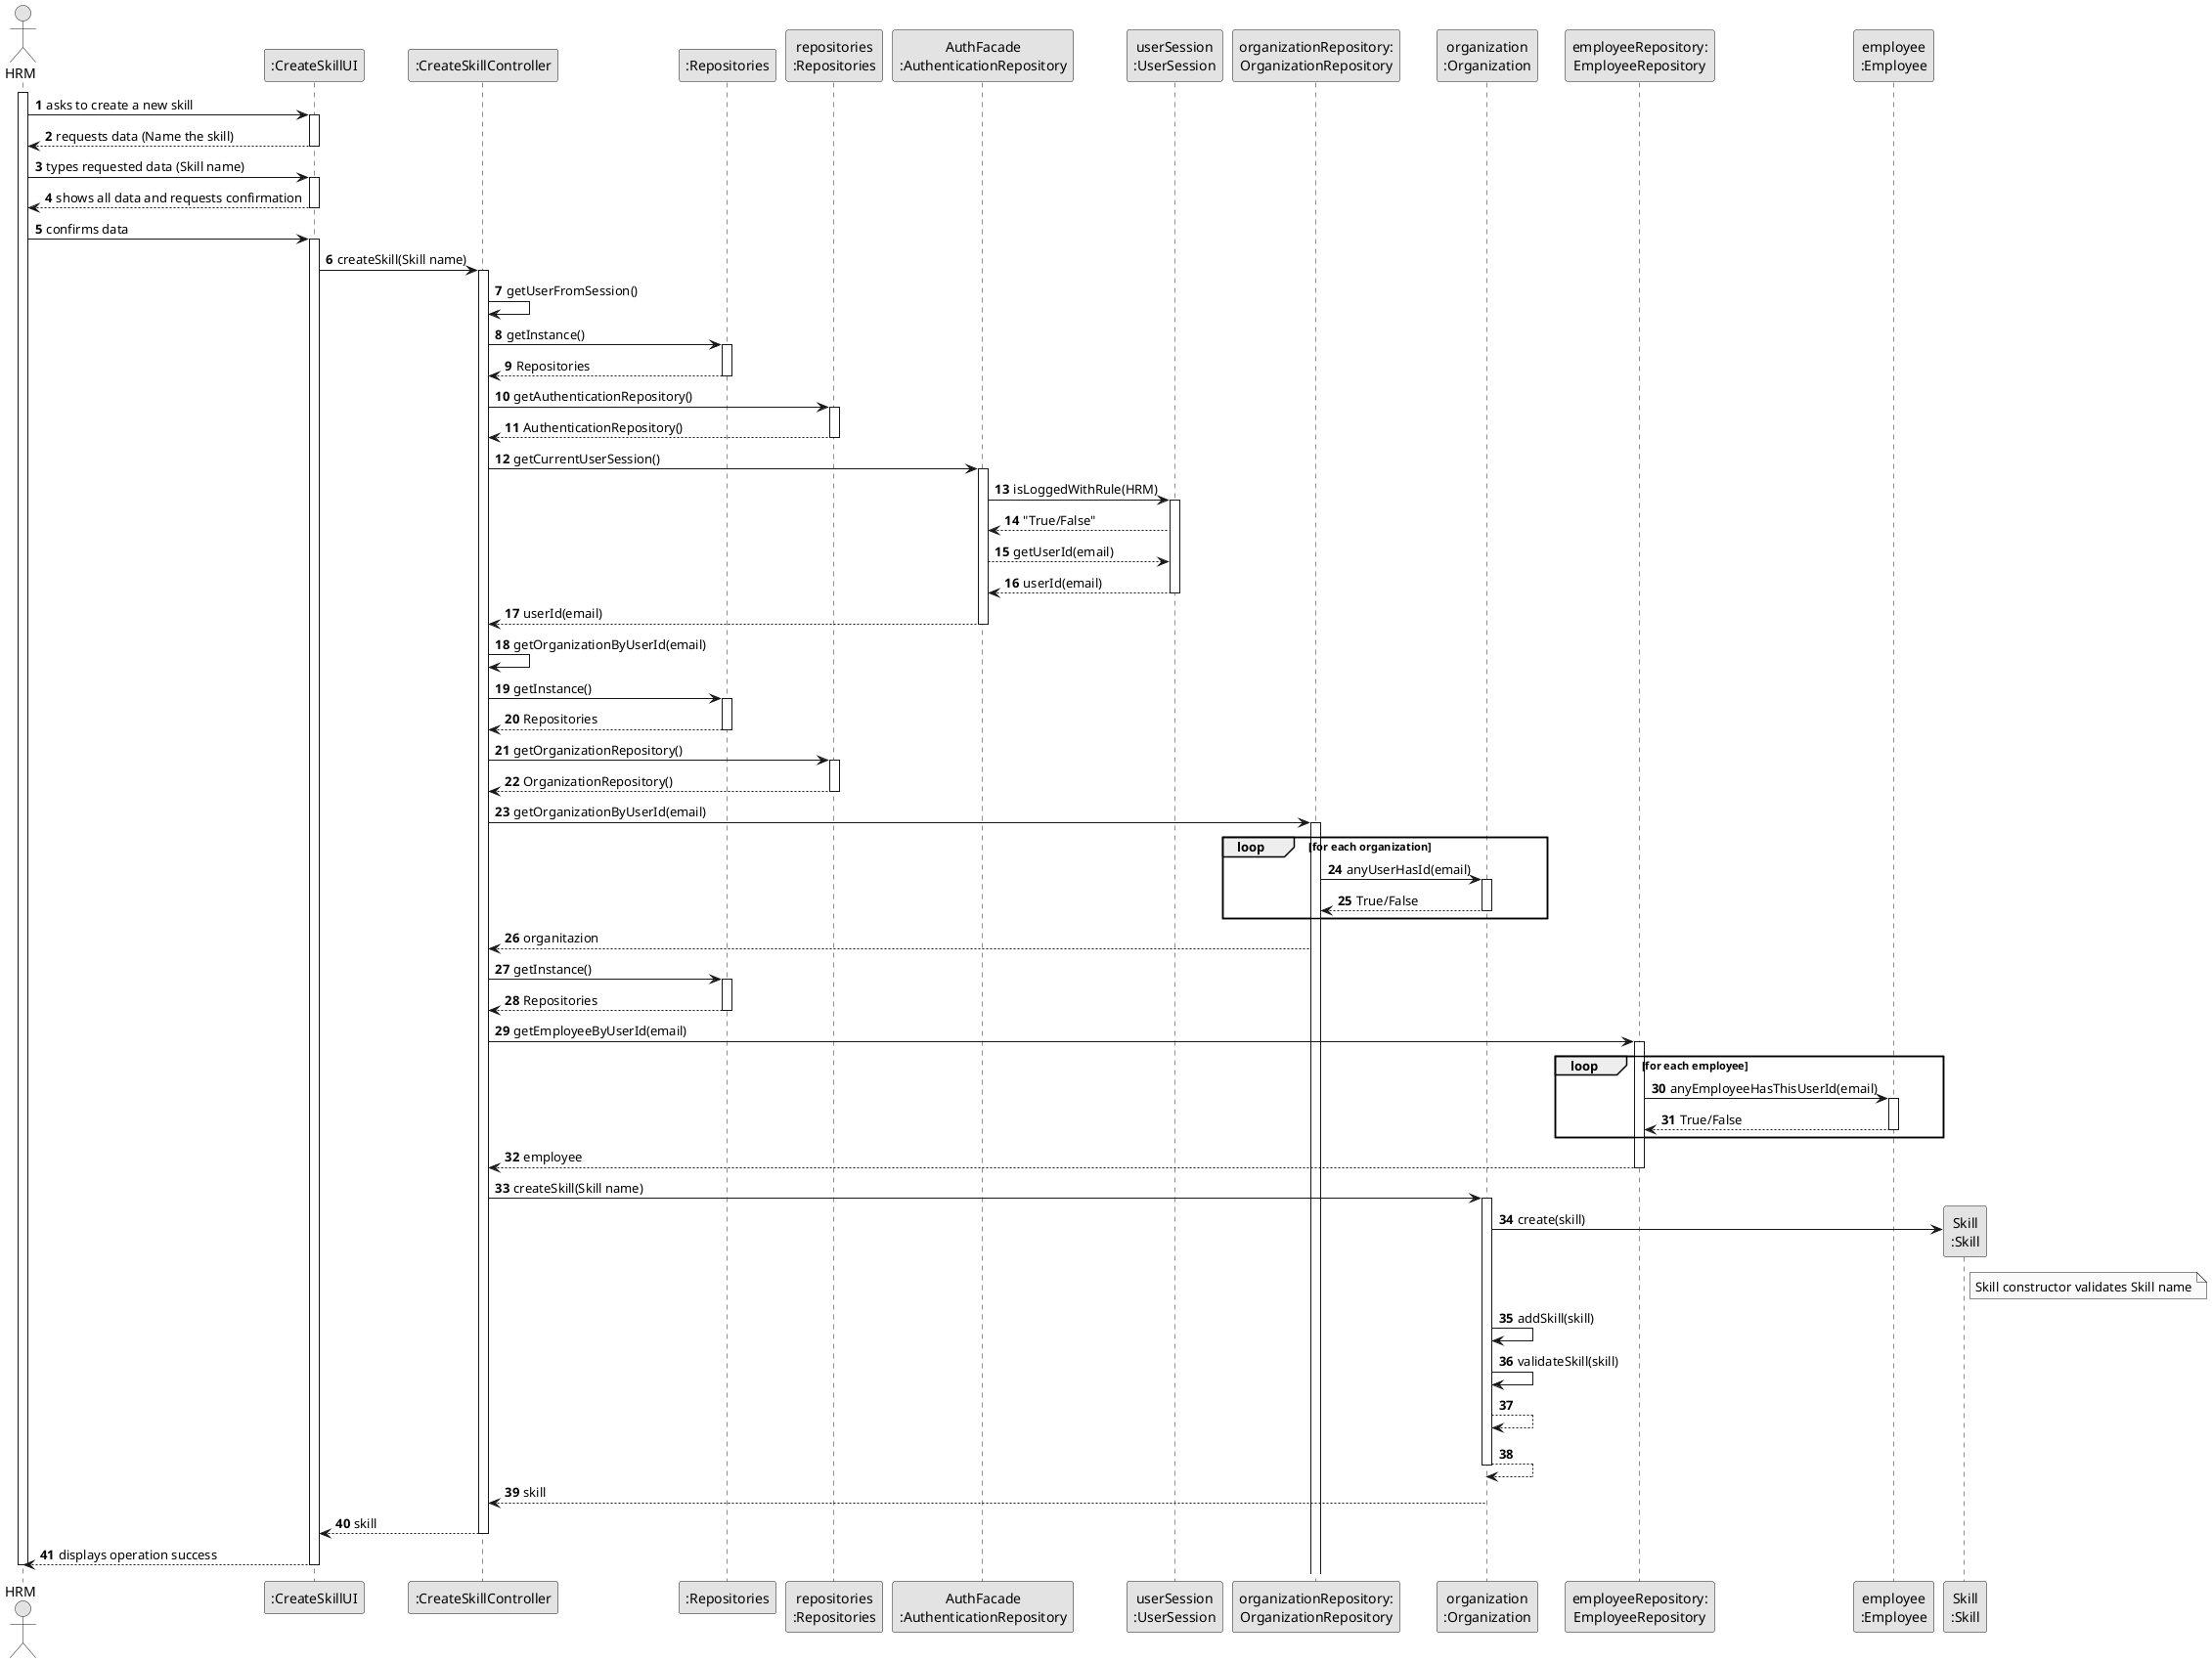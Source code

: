 @startuml
skinparam monochrome true
skinparam packageStyle rectangle
skinparam shadowing false

autonumber

'hide footbox
actor "HRM" as ADM
participant ":CreateSkillUI" as UI
participant ":CreateSkillController" as CTRL
participant ":Repositories" as RepositorySingleton
participant "repositories\n:Repositories" as PLAT
participant "AuthFacade\n:AuthenticationRepository" as AUTHREP
participant "userSession\n:UserSession" as USER
participant "organizationRepository:\nOrganizationRepository" as OrganizationRepository
participant "organization\n:Organization" as ORG
participant "employeeRepository:\nEmployeeRepository" as EMPREP
participant "employee\n:Employee" as EMP
participant "Skill\n:Skill" as SKILL

activate ADM

        ADM -> UI : asks to create a new skill
        activate UI

        UI --> ADM : requests data (Name the skill)
    deactivate UI

    ADM -> UI : types requested data (Skill name)
    activate UI

        UI --> ADM : shows all data and requests confirmation
    deactivate UI

    ADM -> UI : confirms data
    activate UI

        UI -> CTRL : createSkill(Skill name)
        activate CTRL

        CTRL -> CTRL : getUserFromSession()

        CTRL -> RepositorySingleton : getInstance()
        activate RepositorySingleton
        CTRL <-- RepositorySingleton : Repositories
        deactivate RepositorySingleton

        CTRL -> PLAT : getAuthenticationRepository()

        activate PLAT
        CTRL <-- PLAT : AuthenticationRepository()
        deactivate PLAT

        CTRL -> AUTHREP : getCurrentUserSession()
        activate AUTHREP

        AUTHREP -> USER : isLoggedWithRule(HRM)
        activate USER

        AUTHREP <-- USER : "True/False"
        AUTHREP --> USER : getUserId(email)
        AUTHREP <-- USER : userId(email)
        deactivate USER

        CTRL <-- AUTHREP : userId(email)
        deactivate AUTHREP

        CTRL -> CTRL : getOrganizationByUserId(email)


        CTRL -> RepositorySingleton : getInstance()
        activate RepositorySingleton
        CTRL <-- RepositorySingleton : Repositories
        deactivate RepositorySingleton



        CTRL -> PLAT : getOrganizationRepository()
        activate PLAT
        CTRL <-- PLAT : OrganizationRepository()
        deactivate PLAT


        CTRL -> OrganizationRepository :getOrganizationByUserId(email)
        activate OrganizationRepository
            loop for each organization
            OrganizationRepository -> ORG : anyUserHasId(email)
            activate ORG
            OrganizationRepository <-- ORG : True/False
            deactivate ORG
            end loop

        CTRL <-- OrganizationRepository : organitazion

        CTRL -> RepositorySingleton : getInstance()
             activate RepositorySingleton
             CTRL <-- RepositorySingleton : Repositories
              deactivate RepositorySingleton

         CTRL -> EMPREP :getEmployeeByUserId(email)
             activate EMPREP
             loop for each employee
             EMPREP -> EMP : anyEmployeeHasThisUserId(email)
             activate EMP
             EMPREP <-- EMP : True/False
             deactivate EMP
             end loop

             CTRL <-- EMPREP : employee
             deactivate EMPREP



        CTRL -> ORG: createSkill(Skill name)
            activate ORG

            ORG -> SKILL**: create(skill)
            note right of SKILL
            Skill constructor validates Skill name
            endnote

            ORG -> ORG: addSkill(skill)
            ORG -> ORG: validateSkill(skill)

            ORG --> ORG
            ORG --> ORG
            deactivate ORG


            ORG --> CTRL : skill
            deactivate ORG

            CTRL --> UI: skill
            deactivate CTRL
            UI --> ADM: displays operation success
    deactivate UI

deactivate ADM




@enduml